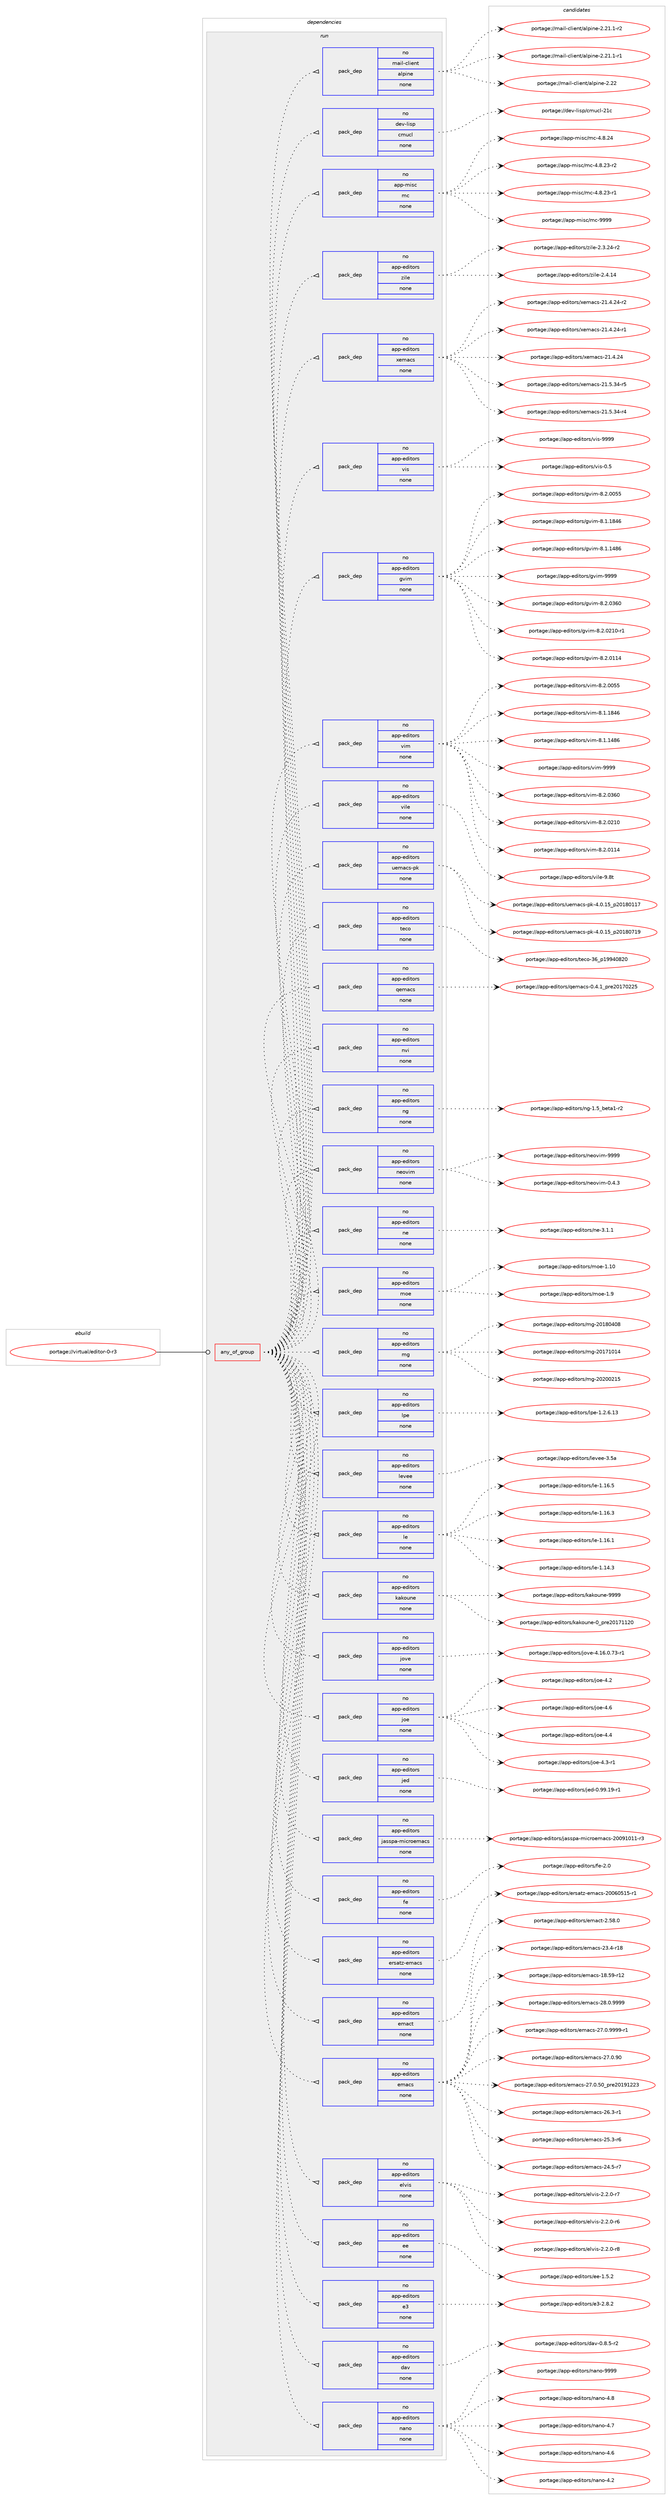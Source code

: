 digraph prolog {

# *************
# Graph options
# *************

newrank=true;
concentrate=true;
compound=true;
graph [rankdir=LR,fontname=Helvetica,fontsize=10,ranksep=1.5];#, ranksep=2.5, nodesep=0.2];
edge  [arrowhead=vee];
node  [fontname=Helvetica,fontsize=10];

# **********
# The ebuild
# **********

subgraph cluster_leftcol {
color=gray;
rank=same;
label=<<i>ebuild</i>>;
id [label="portage://virtual/editor-0-r3", color=red, width=4, href="../virtual/editor-0-r3.svg"];
}

# ****************
# The dependencies
# ****************

subgraph cluster_midcol {
color=gray;
label=<<i>dependencies</i>>;
subgraph cluster_compile {
fillcolor="#eeeeee";
style=filled;
label=<<i>compile</i>>;
}
subgraph cluster_compileandrun {
fillcolor="#eeeeee";
style=filled;
label=<<i>compile and run</i>>;
}
subgraph cluster_run {
fillcolor="#eeeeee";
style=filled;
label=<<i>run</i>>;
subgraph any261 {
dependency9083 [label=<<TABLE BORDER="0" CELLBORDER="1" CELLSPACING="0" CELLPADDING="4"><TR><TD CELLPADDING="10">any_of_group</TD></TR></TABLE>>, shape=none, color=red];subgraph pack7478 {
dependency9084 [label=<<TABLE BORDER="0" CELLBORDER="1" CELLSPACING="0" CELLPADDING="4" WIDTH="220"><TR><TD ROWSPAN="6" CELLPADDING="30">pack_dep</TD></TR><TR><TD WIDTH="110">no</TD></TR><TR><TD>app-editors</TD></TR><TR><TD>nano</TD></TR><TR><TD>none</TD></TR><TR><TD></TD></TR></TABLE>>, shape=none, color=blue];
}
dependency9083:e -> dependency9084:w [weight=20,style="dotted",arrowhead="oinv"];
subgraph pack7479 {
dependency9085 [label=<<TABLE BORDER="0" CELLBORDER="1" CELLSPACING="0" CELLPADDING="4" WIDTH="220"><TR><TD ROWSPAN="6" CELLPADDING="30">pack_dep</TD></TR><TR><TD WIDTH="110">no</TD></TR><TR><TD>app-editors</TD></TR><TR><TD>dav</TD></TR><TR><TD>none</TD></TR><TR><TD></TD></TR></TABLE>>, shape=none, color=blue];
}
dependency9083:e -> dependency9085:w [weight=20,style="dotted",arrowhead="oinv"];
subgraph pack7480 {
dependency9086 [label=<<TABLE BORDER="0" CELLBORDER="1" CELLSPACING="0" CELLPADDING="4" WIDTH="220"><TR><TD ROWSPAN="6" CELLPADDING="30">pack_dep</TD></TR><TR><TD WIDTH="110">no</TD></TR><TR><TD>app-editors</TD></TR><TR><TD>e3</TD></TR><TR><TD>none</TD></TR><TR><TD></TD></TR></TABLE>>, shape=none, color=blue];
}
dependency9083:e -> dependency9086:w [weight=20,style="dotted",arrowhead="oinv"];
subgraph pack7481 {
dependency9087 [label=<<TABLE BORDER="0" CELLBORDER="1" CELLSPACING="0" CELLPADDING="4" WIDTH="220"><TR><TD ROWSPAN="6" CELLPADDING="30">pack_dep</TD></TR><TR><TD WIDTH="110">no</TD></TR><TR><TD>app-editors</TD></TR><TR><TD>ee</TD></TR><TR><TD>none</TD></TR><TR><TD></TD></TR></TABLE>>, shape=none, color=blue];
}
dependency9083:e -> dependency9087:w [weight=20,style="dotted",arrowhead="oinv"];
subgraph pack7482 {
dependency9088 [label=<<TABLE BORDER="0" CELLBORDER="1" CELLSPACING="0" CELLPADDING="4" WIDTH="220"><TR><TD ROWSPAN="6" CELLPADDING="30">pack_dep</TD></TR><TR><TD WIDTH="110">no</TD></TR><TR><TD>app-editors</TD></TR><TR><TD>elvis</TD></TR><TR><TD>none</TD></TR><TR><TD></TD></TR></TABLE>>, shape=none, color=blue];
}
dependency9083:e -> dependency9088:w [weight=20,style="dotted",arrowhead="oinv"];
subgraph pack7483 {
dependency9089 [label=<<TABLE BORDER="0" CELLBORDER="1" CELLSPACING="0" CELLPADDING="4" WIDTH="220"><TR><TD ROWSPAN="6" CELLPADDING="30">pack_dep</TD></TR><TR><TD WIDTH="110">no</TD></TR><TR><TD>app-editors</TD></TR><TR><TD>emacs</TD></TR><TR><TD>none</TD></TR><TR><TD></TD></TR></TABLE>>, shape=none, color=blue];
}
dependency9083:e -> dependency9089:w [weight=20,style="dotted",arrowhead="oinv"];
subgraph pack7484 {
dependency9090 [label=<<TABLE BORDER="0" CELLBORDER="1" CELLSPACING="0" CELLPADDING="4" WIDTH="220"><TR><TD ROWSPAN="6" CELLPADDING="30">pack_dep</TD></TR><TR><TD WIDTH="110">no</TD></TR><TR><TD>app-editors</TD></TR><TR><TD>emact</TD></TR><TR><TD>none</TD></TR><TR><TD></TD></TR></TABLE>>, shape=none, color=blue];
}
dependency9083:e -> dependency9090:w [weight=20,style="dotted",arrowhead="oinv"];
subgraph pack7485 {
dependency9091 [label=<<TABLE BORDER="0" CELLBORDER="1" CELLSPACING="0" CELLPADDING="4" WIDTH="220"><TR><TD ROWSPAN="6" CELLPADDING="30">pack_dep</TD></TR><TR><TD WIDTH="110">no</TD></TR><TR><TD>app-editors</TD></TR><TR><TD>ersatz-emacs</TD></TR><TR><TD>none</TD></TR><TR><TD></TD></TR></TABLE>>, shape=none, color=blue];
}
dependency9083:e -> dependency9091:w [weight=20,style="dotted",arrowhead="oinv"];
subgraph pack7486 {
dependency9092 [label=<<TABLE BORDER="0" CELLBORDER="1" CELLSPACING="0" CELLPADDING="4" WIDTH="220"><TR><TD ROWSPAN="6" CELLPADDING="30">pack_dep</TD></TR><TR><TD WIDTH="110">no</TD></TR><TR><TD>app-editors</TD></TR><TR><TD>fe</TD></TR><TR><TD>none</TD></TR><TR><TD></TD></TR></TABLE>>, shape=none, color=blue];
}
dependency9083:e -> dependency9092:w [weight=20,style="dotted",arrowhead="oinv"];
subgraph pack7487 {
dependency9093 [label=<<TABLE BORDER="0" CELLBORDER="1" CELLSPACING="0" CELLPADDING="4" WIDTH="220"><TR><TD ROWSPAN="6" CELLPADDING="30">pack_dep</TD></TR><TR><TD WIDTH="110">no</TD></TR><TR><TD>app-editors</TD></TR><TR><TD>jasspa-microemacs</TD></TR><TR><TD>none</TD></TR><TR><TD></TD></TR></TABLE>>, shape=none, color=blue];
}
dependency9083:e -> dependency9093:w [weight=20,style="dotted",arrowhead="oinv"];
subgraph pack7488 {
dependency9094 [label=<<TABLE BORDER="0" CELLBORDER="1" CELLSPACING="0" CELLPADDING="4" WIDTH="220"><TR><TD ROWSPAN="6" CELLPADDING="30">pack_dep</TD></TR><TR><TD WIDTH="110">no</TD></TR><TR><TD>app-editors</TD></TR><TR><TD>jed</TD></TR><TR><TD>none</TD></TR><TR><TD></TD></TR></TABLE>>, shape=none, color=blue];
}
dependency9083:e -> dependency9094:w [weight=20,style="dotted",arrowhead="oinv"];
subgraph pack7489 {
dependency9095 [label=<<TABLE BORDER="0" CELLBORDER="1" CELLSPACING="0" CELLPADDING="4" WIDTH="220"><TR><TD ROWSPAN="6" CELLPADDING="30">pack_dep</TD></TR><TR><TD WIDTH="110">no</TD></TR><TR><TD>app-editors</TD></TR><TR><TD>joe</TD></TR><TR><TD>none</TD></TR><TR><TD></TD></TR></TABLE>>, shape=none, color=blue];
}
dependency9083:e -> dependency9095:w [weight=20,style="dotted",arrowhead="oinv"];
subgraph pack7490 {
dependency9096 [label=<<TABLE BORDER="0" CELLBORDER="1" CELLSPACING="0" CELLPADDING="4" WIDTH="220"><TR><TD ROWSPAN="6" CELLPADDING="30">pack_dep</TD></TR><TR><TD WIDTH="110">no</TD></TR><TR><TD>app-editors</TD></TR><TR><TD>jove</TD></TR><TR><TD>none</TD></TR><TR><TD></TD></TR></TABLE>>, shape=none, color=blue];
}
dependency9083:e -> dependency9096:w [weight=20,style="dotted",arrowhead="oinv"];
subgraph pack7491 {
dependency9097 [label=<<TABLE BORDER="0" CELLBORDER="1" CELLSPACING="0" CELLPADDING="4" WIDTH="220"><TR><TD ROWSPAN="6" CELLPADDING="30">pack_dep</TD></TR><TR><TD WIDTH="110">no</TD></TR><TR><TD>app-editors</TD></TR><TR><TD>kakoune</TD></TR><TR><TD>none</TD></TR><TR><TD></TD></TR></TABLE>>, shape=none, color=blue];
}
dependency9083:e -> dependency9097:w [weight=20,style="dotted",arrowhead="oinv"];
subgraph pack7492 {
dependency9098 [label=<<TABLE BORDER="0" CELLBORDER="1" CELLSPACING="0" CELLPADDING="4" WIDTH="220"><TR><TD ROWSPAN="6" CELLPADDING="30">pack_dep</TD></TR><TR><TD WIDTH="110">no</TD></TR><TR><TD>app-editors</TD></TR><TR><TD>le</TD></TR><TR><TD>none</TD></TR><TR><TD></TD></TR></TABLE>>, shape=none, color=blue];
}
dependency9083:e -> dependency9098:w [weight=20,style="dotted",arrowhead="oinv"];
subgraph pack7493 {
dependency9099 [label=<<TABLE BORDER="0" CELLBORDER="1" CELLSPACING="0" CELLPADDING="4" WIDTH="220"><TR><TD ROWSPAN="6" CELLPADDING="30">pack_dep</TD></TR><TR><TD WIDTH="110">no</TD></TR><TR><TD>app-editors</TD></TR><TR><TD>levee</TD></TR><TR><TD>none</TD></TR><TR><TD></TD></TR></TABLE>>, shape=none, color=blue];
}
dependency9083:e -> dependency9099:w [weight=20,style="dotted",arrowhead="oinv"];
subgraph pack7494 {
dependency9100 [label=<<TABLE BORDER="0" CELLBORDER="1" CELLSPACING="0" CELLPADDING="4" WIDTH="220"><TR><TD ROWSPAN="6" CELLPADDING="30">pack_dep</TD></TR><TR><TD WIDTH="110">no</TD></TR><TR><TD>app-editors</TD></TR><TR><TD>lpe</TD></TR><TR><TD>none</TD></TR><TR><TD></TD></TR></TABLE>>, shape=none, color=blue];
}
dependency9083:e -> dependency9100:w [weight=20,style="dotted",arrowhead="oinv"];
subgraph pack7495 {
dependency9101 [label=<<TABLE BORDER="0" CELLBORDER="1" CELLSPACING="0" CELLPADDING="4" WIDTH="220"><TR><TD ROWSPAN="6" CELLPADDING="30">pack_dep</TD></TR><TR><TD WIDTH="110">no</TD></TR><TR><TD>app-editors</TD></TR><TR><TD>mg</TD></TR><TR><TD>none</TD></TR><TR><TD></TD></TR></TABLE>>, shape=none, color=blue];
}
dependency9083:e -> dependency9101:w [weight=20,style="dotted",arrowhead="oinv"];
subgraph pack7496 {
dependency9102 [label=<<TABLE BORDER="0" CELLBORDER="1" CELLSPACING="0" CELLPADDING="4" WIDTH="220"><TR><TD ROWSPAN="6" CELLPADDING="30">pack_dep</TD></TR><TR><TD WIDTH="110">no</TD></TR><TR><TD>app-editors</TD></TR><TR><TD>moe</TD></TR><TR><TD>none</TD></TR><TR><TD></TD></TR></TABLE>>, shape=none, color=blue];
}
dependency9083:e -> dependency9102:w [weight=20,style="dotted",arrowhead="oinv"];
subgraph pack7497 {
dependency9103 [label=<<TABLE BORDER="0" CELLBORDER="1" CELLSPACING="0" CELLPADDING="4" WIDTH="220"><TR><TD ROWSPAN="6" CELLPADDING="30">pack_dep</TD></TR><TR><TD WIDTH="110">no</TD></TR><TR><TD>app-editors</TD></TR><TR><TD>ne</TD></TR><TR><TD>none</TD></TR><TR><TD></TD></TR></TABLE>>, shape=none, color=blue];
}
dependency9083:e -> dependency9103:w [weight=20,style="dotted",arrowhead="oinv"];
subgraph pack7498 {
dependency9104 [label=<<TABLE BORDER="0" CELLBORDER="1" CELLSPACING="0" CELLPADDING="4" WIDTH="220"><TR><TD ROWSPAN="6" CELLPADDING="30">pack_dep</TD></TR><TR><TD WIDTH="110">no</TD></TR><TR><TD>app-editors</TD></TR><TR><TD>neovim</TD></TR><TR><TD>none</TD></TR><TR><TD></TD></TR></TABLE>>, shape=none, color=blue];
}
dependency9083:e -> dependency9104:w [weight=20,style="dotted",arrowhead="oinv"];
subgraph pack7499 {
dependency9105 [label=<<TABLE BORDER="0" CELLBORDER="1" CELLSPACING="0" CELLPADDING="4" WIDTH="220"><TR><TD ROWSPAN="6" CELLPADDING="30">pack_dep</TD></TR><TR><TD WIDTH="110">no</TD></TR><TR><TD>app-editors</TD></TR><TR><TD>ng</TD></TR><TR><TD>none</TD></TR><TR><TD></TD></TR></TABLE>>, shape=none, color=blue];
}
dependency9083:e -> dependency9105:w [weight=20,style="dotted",arrowhead="oinv"];
subgraph pack7500 {
dependency9106 [label=<<TABLE BORDER="0" CELLBORDER="1" CELLSPACING="0" CELLPADDING="4" WIDTH="220"><TR><TD ROWSPAN="6" CELLPADDING="30">pack_dep</TD></TR><TR><TD WIDTH="110">no</TD></TR><TR><TD>app-editors</TD></TR><TR><TD>nvi</TD></TR><TR><TD>none</TD></TR><TR><TD></TD></TR></TABLE>>, shape=none, color=blue];
}
dependency9083:e -> dependency9106:w [weight=20,style="dotted",arrowhead="oinv"];
subgraph pack7501 {
dependency9107 [label=<<TABLE BORDER="0" CELLBORDER="1" CELLSPACING="0" CELLPADDING="4" WIDTH="220"><TR><TD ROWSPAN="6" CELLPADDING="30">pack_dep</TD></TR><TR><TD WIDTH="110">no</TD></TR><TR><TD>app-editors</TD></TR><TR><TD>qemacs</TD></TR><TR><TD>none</TD></TR><TR><TD></TD></TR></TABLE>>, shape=none, color=blue];
}
dependency9083:e -> dependency9107:w [weight=20,style="dotted",arrowhead="oinv"];
subgraph pack7502 {
dependency9108 [label=<<TABLE BORDER="0" CELLBORDER="1" CELLSPACING="0" CELLPADDING="4" WIDTH="220"><TR><TD ROWSPAN="6" CELLPADDING="30">pack_dep</TD></TR><TR><TD WIDTH="110">no</TD></TR><TR><TD>app-editors</TD></TR><TR><TD>teco</TD></TR><TR><TD>none</TD></TR><TR><TD></TD></TR></TABLE>>, shape=none, color=blue];
}
dependency9083:e -> dependency9108:w [weight=20,style="dotted",arrowhead="oinv"];
subgraph pack7503 {
dependency9109 [label=<<TABLE BORDER="0" CELLBORDER="1" CELLSPACING="0" CELLPADDING="4" WIDTH="220"><TR><TD ROWSPAN="6" CELLPADDING="30">pack_dep</TD></TR><TR><TD WIDTH="110">no</TD></TR><TR><TD>app-editors</TD></TR><TR><TD>uemacs-pk</TD></TR><TR><TD>none</TD></TR><TR><TD></TD></TR></TABLE>>, shape=none, color=blue];
}
dependency9083:e -> dependency9109:w [weight=20,style="dotted",arrowhead="oinv"];
subgraph pack7504 {
dependency9110 [label=<<TABLE BORDER="0" CELLBORDER="1" CELLSPACING="0" CELLPADDING="4" WIDTH="220"><TR><TD ROWSPAN="6" CELLPADDING="30">pack_dep</TD></TR><TR><TD WIDTH="110">no</TD></TR><TR><TD>app-editors</TD></TR><TR><TD>vile</TD></TR><TR><TD>none</TD></TR><TR><TD></TD></TR></TABLE>>, shape=none, color=blue];
}
dependency9083:e -> dependency9110:w [weight=20,style="dotted",arrowhead="oinv"];
subgraph pack7505 {
dependency9111 [label=<<TABLE BORDER="0" CELLBORDER="1" CELLSPACING="0" CELLPADDING="4" WIDTH="220"><TR><TD ROWSPAN="6" CELLPADDING="30">pack_dep</TD></TR><TR><TD WIDTH="110">no</TD></TR><TR><TD>app-editors</TD></TR><TR><TD>vim</TD></TR><TR><TD>none</TD></TR><TR><TD></TD></TR></TABLE>>, shape=none, color=blue];
}
dependency9083:e -> dependency9111:w [weight=20,style="dotted",arrowhead="oinv"];
subgraph pack7506 {
dependency9112 [label=<<TABLE BORDER="0" CELLBORDER="1" CELLSPACING="0" CELLPADDING="4" WIDTH="220"><TR><TD ROWSPAN="6" CELLPADDING="30">pack_dep</TD></TR><TR><TD WIDTH="110">no</TD></TR><TR><TD>app-editors</TD></TR><TR><TD>gvim</TD></TR><TR><TD>none</TD></TR><TR><TD></TD></TR></TABLE>>, shape=none, color=blue];
}
dependency9083:e -> dependency9112:w [weight=20,style="dotted",arrowhead="oinv"];
subgraph pack7507 {
dependency9113 [label=<<TABLE BORDER="0" CELLBORDER="1" CELLSPACING="0" CELLPADDING="4" WIDTH="220"><TR><TD ROWSPAN="6" CELLPADDING="30">pack_dep</TD></TR><TR><TD WIDTH="110">no</TD></TR><TR><TD>app-editors</TD></TR><TR><TD>vis</TD></TR><TR><TD>none</TD></TR><TR><TD></TD></TR></TABLE>>, shape=none, color=blue];
}
dependency9083:e -> dependency9113:w [weight=20,style="dotted",arrowhead="oinv"];
subgraph pack7508 {
dependency9114 [label=<<TABLE BORDER="0" CELLBORDER="1" CELLSPACING="0" CELLPADDING="4" WIDTH="220"><TR><TD ROWSPAN="6" CELLPADDING="30">pack_dep</TD></TR><TR><TD WIDTH="110">no</TD></TR><TR><TD>app-editors</TD></TR><TR><TD>xemacs</TD></TR><TR><TD>none</TD></TR><TR><TD></TD></TR></TABLE>>, shape=none, color=blue];
}
dependency9083:e -> dependency9114:w [weight=20,style="dotted",arrowhead="oinv"];
subgraph pack7509 {
dependency9115 [label=<<TABLE BORDER="0" CELLBORDER="1" CELLSPACING="0" CELLPADDING="4" WIDTH="220"><TR><TD ROWSPAN="6" CELLPADDING="30">pack_dep</TD></TR><TR><TD WIDTH="110">no</TD></TR><TR><TD>app-editors</TD></TR><TR><TD>zile</TD></TR><TR><TD>none</TD></TR><TR><TD></TD></TR></TABLE>>, shape=none, color=blue];
}
dependency9083:e -> dependency9115:w [weight=20,style="dotted",arrowhead="oinv"];
subgraph pack7510 {
dependency9116 [label=<<TABLE BORDER="0" CELLBORDER="1" CELLSPACING="0" CELLPADDING="4" WIDTH="220"><TR><TD ROWSPAN="6" CELLPADDING="30">pack_dep</TD></TR><TR><TD WIDTH="110">no</TD></TR><TR><TD>app-misc</TD></TR><TR><TD>mc</TD></TR><TR><TD>none</TD></TR><TR><TD></TD></TR></TABLE>>, shape=none, color=blue];
}
dependency9083:e -> dependency9116:w [weight=20,style="dotted",arrowhead="oinv"];
subgraph pack7511 {
dependency9117 [label=<<TABLE BORDER="0" CELLBORDER="1" CELLSPACING="0" CELLPADDING="4" WIDTH="220"><TR><TD ROWSPAN="6" CELLPADDING="30">pack_dep</TD></TR><TR><TD WIDTH="110">no</TD></TR><TR><TD>dev-lisp</TD></TR><TR><TD>cmucl</TD></TR><TR><TD>none</TD></TR><TR><TD></TD></TR></TABLE>>, shape=none, color=blue];
}
dependency9083:e -> dependency9117:w [weight=20,style="dotted",arrowhead="oinv"];
subgraph pack7512 {
dependency9118 [label=<<TABLE BORDER="0" CELLBORDER="1" CELLSPACING="0" CELLPADDING="4" WIDTH="220"><TR><TD ROWSPAN="6" CELLPADDING="30">pack_dep</TD></TR><TR><TD WIDTH="110">no</TD></TR><TR><TD>mail-client</TD></TR><TR><TD>alpine</TD></TR><TR><TD>none</TD></TR><TR><TD></TD></TR></TABLE>>, shape=none, color=blue];
}
dependency9083:e -> dependency9118:w [weight=20,style="dotted",arrowhead="oinv"];
}
id:e -> dependency9083:w [weight=20,style="solid",arrowhead="odot"];
}
}

# **************
# The candidates
# **************

subgraph cluster_choices {
rank=same;
color=gray;
label=<<i>candidates</i>>;

subgraph choice7478 {
color=black;
nodesep=1;
choice971121124510110010511611111411547110971101114557575757 [label="portage://app-editors/nano-9999", color=red, width=4,href="../app-editors/nano-9999.svg"];
choice9711211245101100105116111114115471109711011145524656 [label="portage://app-editors/nano-4.8", color=red, width=4,href="../app-editors/nano-4.8.svg"];
choice9711211245101100105116111114115471109711011145524655 [label="portage://app-editors/nano-4.7", color=red, width=4,href="../app-editors/nano-4.7.svg"];
choice9711211245101100105116111114115471109711011145524654 [label="portage://app-editors/nano-4.6", color=red, width=4,href="../app-editors/nano-4.6.svg"];
choice9711211245101100105116111114115471109711011145524650 [label="portage://app-editors/nano-4.2", color=red, width=4,href="../app-editors/nano-4.2.svg"];
dependency9084:e -> choice971121124510110010511611111411547110971101114557575757:w [style=dotted,weight="100"];
dependency9084:e -> choice9711211245101100105116111114115471109711011145524656:w [style=dotted,weight="100"];
dependency9084:e -> choice9711211245101100105116111114115471109711011145524655:w [style=dotted,weight="100"];
dependency9084:e -> choice9711211245101100105116111114115471109711011145524654:w [style=dotted,weight="100"];
dependency9084:e -> choice9711211245101100105116111114115471109711011145524650:w [style=dotted,weight="100"];
}
subgraph choice7479 {
color=black;
nodesep=1;
choice971121124510110010511611111411547100971184548465646534511450 [label="portage://app-editors/dav-0.8.5-r2", color=red, width=4,href="../app-editors/dav-0.8.5-r2.svg"];
dependency9085:e -> choice971121124510110010511611111411547100971184548465646534511450:w [style=dotted,weight="100"];
}
subgraph choice7480 {
color=black;
nodesep=1;
choice97112112451011001051161111141154710151455046564650 [label="portage://app-editors/e3-2.8.2", color=red, width=4,href="../app-editors/e3-2.8.2.svg"];
dependency9086:e -> choice97112112451011001051161111141154710151455046564650:w [style=dotted,weight="100"];
}
subgraph choice7481 {
color=black;
nodesep=1;
choice971121124510110010511611111411547101101454946534650 [label="portage://app-editors/ee-1.5.2", color=red, width=4,href="../app-editors/ee-1.5.2.svg"];
dependency9087:e -> choice971121124510110010511611111411547101101454946534650:w [style=dotted,weight="100"];
}
subgraph choice7482 {
color=black;
nodesep=1;
choice9711211245101100105116111114115471011081181051154550465046484511456 [label="portage://app-editors/elvis-2.2.0-r8", color=red, width=4,href="../app-editors/elvis-2.2.0-r8.svg"];
choice9711211245101100105116111114115471011081181051154550465046484511455 [label="portage://app-editors/elvis-2.2.0-r7", color=red, width=4,href="../app-editors/elvis-2.2.0-r7.svg"];
choice9711211245101100105116111114115471011081181051154550465046484511454 [label="portage://app-editors/elvis-2.2.0-r6", color=red, width=4,href="../app-editors/elvis-2.2.0-r6.svg"];
dependency9088:e -> choice9711211245101100105116111114115471011081181051154550465046484511456:w [style=dotted,weight="100"];
dependency9088:e -> choice9711211245101100105116111114115471011081181051154550465046484511455:w [style=dotted,weight="100"];
dependency9088:e -> choice9711211245101100105116111114115471011081181051154550465046484511454:w [style=dotted,weight="100"];
}
subgraph choice7483 {
color=black;
nodesep=1;
choice971121124510110010511611111411547101109979911545505646484657575757 [label="portage://app-editors/emacs-28.0.9999", color=red, width=4,href="../app-editors/emacs-28.0.9999.svg"];
choice9711211245101100105116111114115471011099799115455055464846575757574511449 [label="portage://app-editors/emacs-27.0.9999-r1", color=red, width=4,href="../app-editors/emacs-27.0.9999-r1.svg"];
choice97112112451011001051161111141154710110997991154550554648465748 [label="portage://app-editors/emacs-27.0.90", color=red, width=4,href="../app-editors/emacs-27.0.90.svg"];
choice97112112451011001051161111141154710110997991154550554648465348951121141015048495749505051 [label="portage://app-editors/emacs-27.0.50_pre20191223", color=red, width=4,href="../app-editors/emacs-27.0.50_pre20191223.svg"];
choice971121124510110010511611111411547101109979911545505446514511449 [label="portage://app-editors/emacs-26.3-r1", color=red, width=4,href="../app-editors/emacs-26.3-r1.svg"];
choice971121124510110010511611111411547101109979911545505346514511454 [label="portage://app-editors/emacs-25.3-r6", color=red, width=4,href="../app-editors/emacs-25.3-r6.svg"];
choice971121124510110010511611111411547101109979911545505246534511455 [label="portage://app-editors/emacs-24.5-r7", color=red, width=4,href="../app-editors/emacs-24.5-r7.svg"];
choice97112112451011001051161111141154710110997991154550514652451144956 [label="portage://app-editors/emacs-23.4-r18", color=red, width=4,href="../app-editors/emacs-23.4-r18.svg"];
choice9711211245101100105116111114115471011099799115454956465357451144950 [label="portage://app-editors/emacs-18.59-r12", color=red, width=4,href="../app-editors/emacs-18.59-r12.svg"];
dependency9089:e -> choice971121124510110010511611111411547101109979911545505646484657575757:w [style=dotted,weight="100"];
dependency9089:e -> choice9711211245101100105116111114115471011099799115455055464846575757574511449:w [style=dotted,weight="100"];
dependency9089:e -> choice97112112451011001051161111141154710110997991154550554648465748:w [style=dotted,weight="100"];
dependency9089:e -> choice97112112451011001051161111141154710110997991154550554648465348951121141015048495749505051:w [style=dotted,weight="100"];
dependency9089:e -> choice971121124510110010511611111411547101109979911545505446514511449:w [style=dotted,weight="100"];
dependency9089:e -> choice971121124510110010511611111411547101109979911545505346514511454:w [style=dotted,weight="100"];
dependency9089:e -> choice971121124510110010511611111411547101109979911545505246534511455:w [style=dotted,weight="100"];
dependency9089:e -> choice97112112451011001051161111141154710110997991154550514652451144956:w [style=dotted,weight="100"];
dependency9089:e -> choice9711211245101100105116111114115471011099799115454956465357451144950:w [style=dotted,weight="100"];
}
subgraph choice7484 {
color=black;
nodesep=1;
choice971121124510110010511611111411547101109979911645504653564648 [label="portage://app-editors/emact-2.58.0", color=red, width=4,href="../app-editors/emact-2.58.0.svg"];
dependency9090:e -> choice971121124510110010511611111411547101109979911645504653564648:w [style=dotted,weight="100"];
}
subgraph choice7485 {
color=black;
nodesep=1;
choice971121124510110010511611111411547101114115971161224510110997991154550484854485349534511449 [label="portage://app-editors/ersatz-emacs-20060515-r1", color=red, width=4,href="../app-editors/ersatz-emacs-20060515-r1.svg"];
dependency9091:e -> choice971121124510110010511611111411547101114115971161224510110997991154550484854485349534511449:w [style=dotted,weight="100"];
}
subgraph choice7486 {
color=black;
nodesep=1;
choice97112112451011001051161111141154710210145504648 [label="portage://app-editors/fe-2.0", color=red, width=4,href="../app-editors/fe-2.0.svg"];
dependency9092:e -> choice97112112451011001051161111141154710210145504648:w [style=dotted,weight="100"];
}
subgraph choice7487 {
color=black;
nodesep=1;
choice9711211245101100105116111114115471069711511511297451091059911411110110997991154550484857494849494511451 [label="portage://app-editors/jasspa-microemacs-20091011-r3", color=red, width=4,href="../app-editors/jasspa-microemacs-20091011-r3.svg"];
dependency9093:e -> choice9711211245101100105116111114115471069711511511297451091059911411110110997991154550484857494849494511451:w [style=dotted,weight="100"];
}
subgraph choice7488 {
color=black;
nodesep=1;
choice97112112451011001051161111141154710610110045484657574649574511449 [label="portage://app-editors/jed-0.99.19-r1", color=red, width=4,href="../app-editors/jed-0.99.19-r1.svg"];
dependency9094:e -> choice97112112451011001051161111141154710610110045484657574649574511449:w [style=dotted,weight="100"];
}
subgraph choice7489 {
color=black;
nodesep=1;
choice97112112451011001051161111141154710611110145524654 [label="portage://app-editors/joe-4.6", color=red, width=4,href="../app-editors/joe-4.6.svg"];
choice97112112451011001051161111141154710611110145524652 [label="portage://app-editors/joe-4.4", color=red, width=4,href="../app-editors/joe-4.4.svg"];
choice971121124510110010511611111411547106111101455246514511449 [label="portage://app-editors/joe-4.3-r1", color=red, width=4,href="../app-editors/joe-4.3-r1.svg"];
choice97112112451011001051161111141154710611110145524650 [label="portage://app-editors/joe-4.2", color=red, width=4,href="../app-editors/joe-4.2.svg"];
dependency9095:e -> choice97112112451011001051161111141154710611110145524654:w [style=dotted,weight="100"];
dependency9095:e -> choice97112112451011001051161111141154710611110145524652:w [style=dotted,weight="100"];
dependency9095:e -> choice971121124510110010511611111411547106111101455246514511449:w [style=dotted,weight="100"];
dependency9095:e -> choice97112112451011001051161111141154710611110145524650:w [style=dotted,weight="100"];
}
subgraph choice7490 {
color=black;
nodesep=1;
choice971121124510110010511611111411547106111118101455246495446484655514511449 [label="portage://app-editors/jove-4.16.0.73-r1", color=red, width=4,href="../app-editors/jove-4.16.0.73-r1.svg"];
dependency9096:e -> choice971121124510110010511611111411547106111118101455246495446484655514511449:w [style=dotted,weight="100"];
}
subgraph choice7491 {
color=black;
nodesep=1;
choice971121124510110010511611111411547107971071111171101014557575757 [label="portage://app-editors/kakoune-9999", color=red, width=4,href="../app-editors/kakoune-9999.svg"];
choice971121124510110010511611111411547107971071111171101014548951121141015048495549495048 [label="portage://app-editors/kakoune-0_pre20171120", color=red, width=4,href="../app-editors/kakoune-0_pre20171120.svg"];
dependency9097:e -> choice971121124510110010511611111411547107971071111171101014557575757:w [style=dotted,weight="100"];
dependency9097:e -> choice971121124510110010511611111411547107971071111171101014548951121141015048495549495048:w [style=dotted,weight="100"];
}
subgraph choice7492 {
color=black;
nodesep=1;
choice97112112451011001051161111141154710810145494649544653 [label="portage://app-editors/le-1.16.5", color=red, width=4,href="../app-editors/le-1.16.5.svg"];
choice97112112451011001051161111141154710810145494649544651 [label="portage://app-editors/le-1.16.3", color=red, width=4,href="../app-editors/le-1.16.3.svg"];
choice97112112451011001051161111141154710810145494649544649 [label="portage://app-editors/le-1.16.1", color=red, width=4,href="../app-editors/le-1.16.1.svg"];
choice97112112451011001051161111141154710810145494649524651 [label="portage://app-editors/le-1.14.3", color=red, width=4,href="../app-editors/le-1.14.3.svg"];
dependency9098:e -> choice97112112451011001051161111141154710810145494649544653:w [style=dotted,weight="100"];
dependency9098:e -> choice97112112451011001051161111141154710810145494649544651:w [style=dotted,weight="100"];
dependency9098:e -> choice97112112451011001051161111141154710810145494649544649:w [style=dotted,weight="100"];
dependency9098:e -> choice97112112451011001051161111141154710810145494649524651:w [style=dotted,weight="100"];
}
subgraph choice7493 {
color=black;
nodesep=1;
choice9711211245101100105116111114115471081011181011014551465397 [label="portage://app-editors/levee-3.5a", color=red, width=4,href="../app-editors/levee-3.5a.svg"];
dependency9099:e -> choice9711211245101100105116111114115471081011181011014551465397:w [style=dotted,weight="100"];
}
subgraph choice7494 {
color=black;
nodesep=1;
choice971121124510110010511611111411547108112101454946504654464951 [label="portage://app-editors/lpe-1.2.6.13", color=red, width=4,href="../app-editors/lpe-1.2.6.13.svg"];
dependency9100:e -> choice971121124510110010511611111411547108112101454946504654464951:w [style=dotted,weight="100"];
}
subgraph choice7495 {
color=black;
nodesep=1;
choice971121124510110010511611111411547109103455048504848504953 [label="portage://app-editors/mg-20200215", color=red, width=4,href="../app-editors/mg-20200215.svg"];
choice971121124510110010511611111411547109103455048495648524856 [label="portage://app-editors/mg-20180408", color=red, width=4,href="../app-editors/mg-20180408.svg"];
choice971121124510110010511611111411547109103455048495549484952 [label="portage://app-editors/mg-20171014", color=red, width=4,href="../app-editors/mg-20171014.svg"];
dependency9101:e -> choice971121124510110010511611111411547109103455048504848504953:w [style=dotted,weight="100"];
dependency9101:e -> choice971121124510110010511611111411547109103455048495648524856:w [style=dotted,weight="100"];
dependency9101:e -> choice971121124510110010511611111411547109103455048495549484952:w [style=dotted,weight="100"];
}
subgraph choice7496 {
color=black;
nodesep=1;
choice97112112451011001051161111141154710911110145494657 [label="portage://app-editors/moe-1.9", color=red, width=4,href="../app-editors/moe-1.9.svg"];
choice9711211245101100105116111114115471091111014549464948 [label="portage://app-editors/moe-1.10", color=red, width=4,href="../app-editors/moe-1.10.svg"];
dependency9102:e -> choice97112112451011001051161111141154710911110145494657:w [style=dotted,weight="100"];
dependency9102:e -> choice9711211245101100105116111114115471091111014549464948:w [style=dotted,weight="100"];
}
subgraph choice7497 {
color=black;
nodesep=1;
choice971121124510110010511611111411547110101455146494649 [label="portage://app-editors/ne-3.1.1", color=red, width=4,href="../app-editors/ne-3.1.1.svg"];
dependency9103:e -> choice971121124510110010511611111411547110101455146494649:w [style=dotted,weight="100"];
}
subgraph choice7498 {
color=black;
nodesep=1;
choice9711211245101100105116111114115471101011111181051094557575757 [label="portage://app-editors/neovim-9999", color=red, width=4,href="../app-editors/neovim-9999.svg"];
choice971121124510110010511611111411547110101111118105109454846524651 [label="portage://app-editors/neovim-0.4.3", color=red, width=4,href="../app-editors/neovim-0.4.3.svg"];
dependency9104:e -> choice9711211245101100105116111114115471101011111181051094557575757:w [style=dotted,weight="100"];
dependency9104:e -> choice971121124510110010511611111411547110101111118105109454846524651:w [style=dotted,weight="100"];
}
subgraph choice7499 {
color=black;
nodesep=1;
choice97112112451011001051161111141154711010345494653959810111697494511450 [label="portage://app-editors/ng-1.5_beta1-r2", color=red, width=4,href="../app-editors/ng-1.5_beta1-r2.svg"];
dependency9105:e -> choice97112112451011001051161111141154711010345494653959810111697494511450:w [style=dotted,weight="100"];
}
subgraph choice7500 {
color=black;
nodesep=1;
}
subgraph choice7501 {
color=black;
nodesep=1;
choice9711211245101100105116111114115471131011099799115454846524649951121141015048495548505053 [label="portage://app-editors/qemacs-0.4.1_pre20170225", color=red, width=4,href="../app-editors/qemacs-0.4.1_pre20170225.svg"];
dependency9107:e -> choice9711211245101100105116111114115471131011099799115454846524649951121141015048495548505053:w [style=dotted,weight="100"];
}
subgraph choice7502 {
color=black;
nodesep=1;
choice97112112451011001051161111141154711610199111455154951124957575248565048 [label="portage://app-editors/teco-36_p19940820", color=red, width=4,href="../app-editors/teco-36_p19940820.svg"];
dependency9108:e -> choice97112112451011001051161111141154711610199111455154951124957575248565048:w [style=dotted,weight="100"];
}
subgraph choice7503 {
color=black;
nodesep=1;
choice97112112451011001051161111141154711710110997991154511210745524648464953951125048495648554957 [label="portage://app-editors/uemacs-pk-4.0.15_p20180719", color=red, width=4,href="../app-editors/uemacs-pk-4.0.15_p20180719.svg"];
choice97112112451011001051161111141154711710110997991154511210745524648464953951125048495648494955 [label="portage://app-editors/uemacs-pk-4.0.15_p20180117", color=red, width=4,href="../app-editors/uemacs-pk-4.0.15_p20180117.svg"];
dependency9109:e -> choice97112112451011001051161111141154711710110997991154511210745524648464953951125048495648554957:w [style=dotted,weight="100"];
dependency9109:e -> choice97112112451011001051161111141154711710110997991154511210745524648464953951125048495648494955:w [style=dotted,weight="100"];
}
subgraph choice7504 {
color=black;
nodesep=1;
choice97112112451011001051161111141154711810510810145574656116 [label="portage://app-editors/vile-9.8t", color=red, width=4,href="../app-editors/vile-9.8t.svg"];
dependency9110:e -> choice97112112451011001051161111141154711810510810145574656116:w [style=dotted,weight="100"];
}
subgraph choice7505 {
color=black;
nodesep=1;
choice9711211245101100105116111114115471181051094557575757 [label="portage://app-editors/vim-9999", color=red, width=4,href="../app-editors/vim-9999.svg"];
choice971121124510110010511611111411547118105109455646504648515448 [label="portage://app-editors/vim-8.2.0360", color=red, width=4,href="../app-editors/vim-8.2.0360.svg"];
choice971121124510110010511611111411547118105109455646504648504948 [label="portage://app-editors/vim-8.2.0210", color=red, width=4,href="../app-editors/vim-8.2.0210.svg"];
choice971121124510110010511611111411547118105109455646504648494952 [label="portage://app-editors/vim-8.2.0114", color=red, width=4,href="../app-editors/vim-8.2.0114.svg"];
choice971121124510110010511611111411547118105109455646504648485353 [label="portage://app-editors/vim-8.2.0055", color=red, width=4,href="../app-editors/vim-8.2.0055.svg"];
choice971121124510110010511611111411547118105109455646494649565254 [label="portage://app-editors/vim-8.1.1846", color=red, width=4,href="../app-editors/vim-8.1.1846.svg"];
choice971121124510110010511611111411547118105109455646494649525654 [label="portage://app-editors/vim-8.1.1486", color=red, width=4,href="../app-editors/vim-8.1.1486.svg"];
dependency9111:e -> choice9711211245101100105116111114115471181051094557575757:w [style=dotted,weight="100"];
dependency9111:e -> choice971121124510110010511611111411547118105109455646504648515448:w [style=dotted,weight="100"];
dependency9111:e -> choice971121124510110010511611111411547118105109455646504648504948:w [style=dotted,weight="100"];
dependency9111:e -> choice971121124510110010511611111411547118105109455646504648494952:w [style=dotted,weight="100"];
dependency9111:e -> choice971121124510110010511611111411547118105109455646504648485353:w [style=dotted,weight="100"];
dependency9111:e -> choice971121124510110010511611111411547118105109455646494649565254:w [style=dotted,weight="100"];
dependency9111:e -> choice971121124510110010511611111411547118105109455646494649525654:w [style=dotted,weight="100"];
}
subgraph choice7506 {
color=black;
nodesep=1;
choice9711211245101100105116111114115471031181051094557575757 [label="portage://app-editors/gvim-9999", color=red, width=4,href="../app-editors/gvim-9999.svg"];
choice971121124510110010511611111411547103118105109455646504648515448 [label="portage://app-editors/gvim-8.2.0360", color=red, width=4,href="../app-editors/gvim-8.2.0360.svg"];
choice9711211245101100105116111114115471031181051094556465046485049484511449 [label="portage://app-editors/gvim-8.2.0210-r1", color=red, width=4,href="../app-editors/gvim-8.2.0210-r1.svg"];
choice971121124510110010511611111411547103118105109455646504648494952 [label="portage://app-editors/gvim-8.2.0114", color=red, width=4,href="../app-editors/gvim-8.2.0114.svg"];
choice971121124510110010511611111411547103118105109455646504648485353 [label="portage://app-editors/gvim-8.2.0055", color=red, width=4,href="../app-editors/gvim-8.2.0055.svg"];
choice971121124510110010511611111411547103118105109455646494649565254 [label="portage://app-editors/gvim-8.1.1846", color=red, width=4,href="../app-editors/gvim-8.1.1846.svg"];
choice971121124510110010511611111411547103118105109455646494649525654 [label="portage://app-editors/gvim-8.1.1486", color=red, width=4,href="../app-editors/gvim-8.1.1486.svg"];
dependency9112:e -> choice9711211245101100105116111114115471031181051094557575757:w [style=dotted,weight="100"];
dependency9112:e -> choice971121124510110010511611111411547103118105109455646504648515448:w [style=dotted,weight="100"];
dependency9112:e -> choice9711211245101100105116111114115471031181051094556465046485049484511449:w [style=dotted,weight="100"];
dependency9112:e -> choice971121124510110010511611111411547103118105109455646504648494952:w [style=dotted,weight="100"];
dependency9112:e -> choice971121124510110010511611111411547103118105109455646504648485353:w [style=dotted,weight="100"];
dependency9112:e -> choice971121124510110010511611111411547103118105109455646494649565254:w [style=dotted,weight="100"];
dependency9112:e -> choice971121124510110010511611111411547103118105109455646494649525654:w [style=dotted,weight="100"];
}
subgraph choice7507 {
color=black;
nodesep=1;
choice9711211245101100105116111114115471181051154557575757 [label="portage://app-editors/vis-9999", color=red, width=4,href="../app-editors/vis-9999.svg"];
choice97112112451011001051161111141154711810511545484653 [label="portage://app-editors/vis-0.5", color=red, width=4,href="../app-editors/vis-0.5.svg"];
dependency9113:e -> choice9711211245101100105116111114115471181051154557575757:w [style=dotted,weight="100"];
dependency9113:e -> choice97112112451011001051161111141154711810511545484653:w [style=dotted,weight="100"];
}
subgraph choice7508 {
color=black;
nodesep=1;
choice971121124510110010511611111411547120101109979911545504946534651524511453 [label="portage://app-editors/xemacs-21.5.34-r5", color=red, width=4,href="../app-editors/xemacs-21.5.34-r5.svg"];
choice971121124510110010511611111411547120101109979911545504946534651524511452 [label="portage://app-editors/xemacs-21.5.34-r4", color=red, width=4,href="../app-editors/xemacs-21.5.34-r4.svg"];
choice971121124510110010511611111411547120101109979911545504946524650524511450 [label="portage://app-editors/xemacs-21.4.24-r2", color=red, width=4,href="../app-editors/xemacs-21.4.24-r2.svg"];
choice971121124510110010511611111411547120101109979911545504946524650524511449 [label="portage://app-editors/xemacs-21.4.24-r1", color=red, width=4,href="../app-editors/xemacs-21.4.24-r1.svg"];
choice97112112451011001051161111141154712010110997991154550494652465052 [label="portage://app-editors/xemacs-21.4.24", color=red, width=4,href="../app-editors/xemacs-21.4.24.svg"];
dependency9114:e -> choice971121124510110010511611111411547120101109979911545504946534651524511453:w [style=dotted,weight="100"];
dependency9114:e -> choice971121124510110010511611111411547120101109979911545504946534651524511452:w [style=dotted,weight="100"];
dependency9114:e -> choice971121124510110010511611111411547120101109979911545504946524650524511450:w [style=dotted,weight="100"];
dependency9114:e -> choice971121124510110010511611111411547120101109979911545504946524650524511449:w [style=dotted,weight="100"];
dependency9114:e -> choice97112112451011001051161111141154712010110997991154550494652465052:w [style=dotted,weight="100"];
}
subgraph choice7509 {
color=black;
nodesep=1;
choice97112112451011001051161111141154712210510810145504652464952 [label="portage://app-editors/zile-2.4.14", color=red, width=4,href="../app-editors/zile-2.4.14.svg"];
choice971121124510110010511611111411547122105108101455046514650524511450 [label="portage://app-editors/zile-2.3.24-r2", color=red, width=4,href="../app-editors/zile-2.3.24-r2.svg"];
dependency9115:e -> choice97112112451011001051161111141154712210510810145504652464952:w [style=dotted,weight="100"];
dependency9115:e -> choice971121124510110010511611111411547122105108101455046514650524511450:w [style=dotted,weight="100"];
}
subgraph choice7510 {
color=black;
nodesep=1;
choice97112112451091051159947109994557575757 [label="portage://app-misc/mc-9999", color=red, width=4,href="../app-misc/mc-9999.svg"];
choice971121124510910511599471099945524656465052 [label="portage://app-misc/mc-4.8.24", color=red, width=4,href="../app-misc/mc-4.8.24.svg"];
choice9711211245109105115994710999455246564650514511450 [label="portage://app-misc/mc-4.8.23-r2", color=red, width=4,href="../app-misc/mc-4.8.23-r2.svg"];
choice9711211245109105115994710999455246564650514511449 [label="portage://app-misc/mc-4.8.23-r1", color=red, width=4,href="../app-misc/mc-4.8.23-r1.svg"];
dependency9116:e -> choice97112112451091051159947109994557575757:w [style=dotted,weight="100"];
dependency9116:e -> choice971121124510910511599471099945524656465052:w [style=dotted,weight="100"];
dependency9116:e -> choice9711211245109105115994710999455246564650514511450:w [style=dotted,weight="100"];
dependency9116:e -> choice9711211245109105115994710999455246564650514511449:w [style=dotted,weight="100"];
}
subgraph choice7511 {
color=black;
nodesep=1;
choice1001011184510810511511247991091179910845504999 [label="portage://dev-lisp/cmucl-21c", color=red, width=4,href="../dev-lisp/cmucl-21c.svg"];
dependency9117:e -> choice1001011184510810511511247991091179910845504999:w [style=dotted,weight="100"];
}
subgraph choice7512 {
color=black;
nodesep=1;
choice10997105108459910810510111011647971081121051101014550465050 [label="portage://mail-client/alpine-2.22", color=red, width=4,href="../mail-client/alpine-2.22.svg"];
choice1099710510845991081051011101164797108112105110101455046504946494511450 [label="portage://mail-client/alpine-2.21.1-r2", color=red, width=4,href="../mail-client/alpine-2.21.1-r2.svg"];
choice1099710510845991081051011101164797108112105110101455046504946494511449 [label="portage://mail-client/alpine-2.21.1-r1", color=red, width=4,href="../mail-client/alpine-2.21.1-r1.svg"];
dependency9118:e -> choice10997105108459910810510111011647971081121051101014550465050:w [style=dotted,weight="100"];
dependency9118:e -> choice1099710510845991081051011101164797108112105110101455046504946494511450:w [style=dotted,weight="100"];
dependency9118:e -> choice1099710510845991081051011101164797108112105110101455046504946494511449:w [style=dotted,weight="100"];
}
}

}

